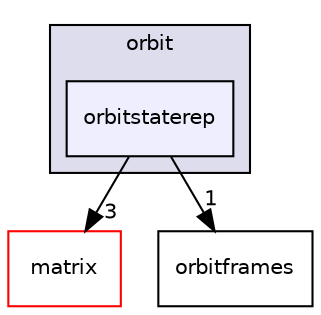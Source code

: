 digraph "orbitstaterep" {
  compound=true
  node [ fontsize="10", fontname="Helvetica"];
  edge [ labelfontsize="10", labelfontname="Helvetica"];
  subgraph clusterdir_392744e470e3e5dbf93993e14232aa19 {
    graph [ bgcolor="#ddddee", pencolor="black", label="orbit" fontname="Helvetica", fontsize="10", URL="dir_392744e470e3e5dbf93993e14232aa19.html"]
  dir_83eca3d820a2d6bea678a3a4474fe968 [shape=box, label="orbitstaterep", style="filled", fillcolor="#eeeeff", pencolor="black", URL="dir_83eca3d820a2d6bea678a3a4474fe968.html"];
  }
  dir_40d7732de2983c682bb99d86585a563c [shape=box label="matrix" fillcolor="white" style="filled" color="red" URL="dir_40d7732de2983c682bb99d86585a563c.html"];
  dir_c5d7a3edf722e865b8c8455d831524b2 [shape=box label="orbitframes" URL="dir_c5d7a3edf722e865b8c8455d831524b2.html"];
  dir_83eca3d820a2d6bea678a3a4474fe968->dir_40d7732de2983c682bb99d86585a563c [headlabel="3", labeldistance=1.5 headhref="dir_000014_000002.html"];
  dir_83eca3d820a2d6bea678a3a4474fe968->dir_c5d7a3edf722e865b8c8455d831524b2 [headlabel="1", labeldistance=1.5 headhref="dir_000014_000016.html"];
}

